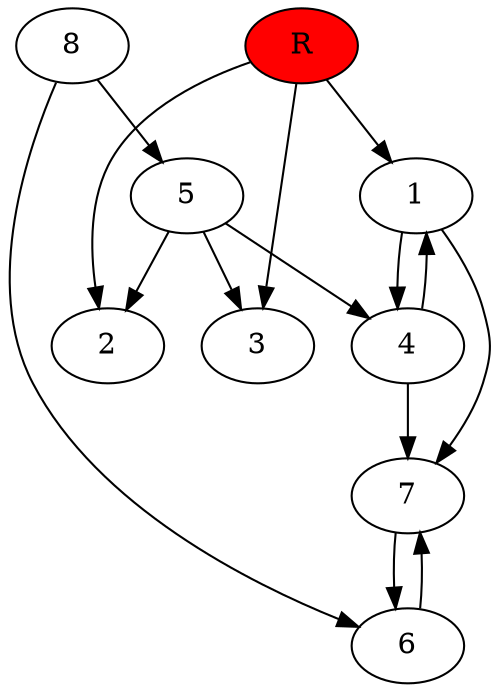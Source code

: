 digraph prb18087 {
	1
	2
	3
	4
	5
	6
	7
	8
	R [fillcolor="#ff0000" style=filled]
	1 -> 4
	1 -> 7
	4 -> 1
	4 -> 7
	5 -> 2
	5 -> 3
	5 -> 4
	6 -> 7
	7 -> 6
	8 -> 5
	8 -> 6
	R -> 1
	R -> 2
	R -> 3
}

